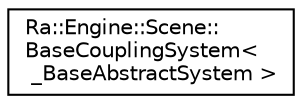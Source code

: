 digraph "Graphical Class Hierarchy"
{
 // INTERACTIVE_SVG=YES
 // LATEX_PDF_SIZE
  edge [fontname="Helvetica",fontsize="10",labelfontname="Helvetica",labelfontsize="10"];
  node [fontname="Helvetica",fontsize="10",shape=record];
  rankdir="LR";
  Node0 [label="Ra::Engine::Scene::\lBaseCouplingSystem\<\l _BaseAbstractSystem \>",height=0.2,width=0.4,color="black", fillcolor="white", style="filled",URL="$classRa_1_1Engine_1_1Scene_1_1BaseCouplingSystem.html",tooltip=" "];
}
